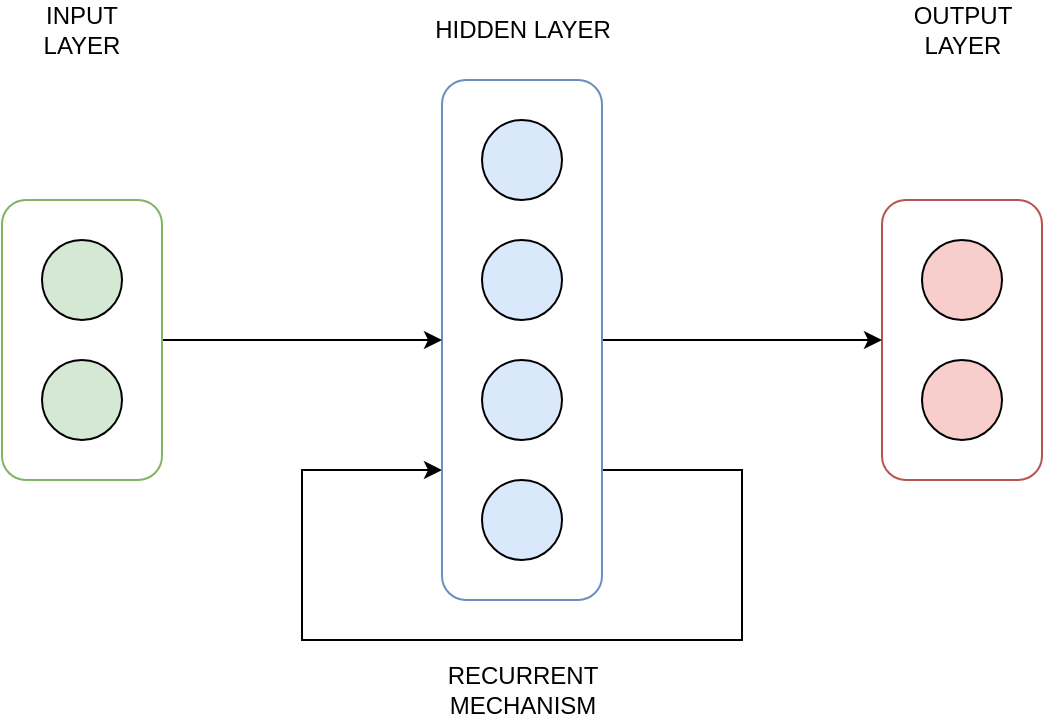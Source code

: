 <mxfile version="16.5.2" type="device"><diagram id="3gE9OiraH21GJK8z_dfZ" name="Page-1"><mxGraphModel dx="1038" dy="513" grid="1" gridSize="10" guides="1" tooltips="1" connect="1" arrows="1" fold="1" page="1" pageScale="1" pageWidth="827" pageHeight="1169" math="0" shadow="0"><root><mxCell id="0"/><mxCell id="1" parent="0"/><mxCell id="aHfuixcdsUa5UXl1CN28-52" value="" style="rounded=1;whiteSpace=wrap;html=1;fillColor=none;strokeColor=#b85450;" vertex="1" parent="1"><mxGeometry x="560" y="160" width="80" height="140" as="geometry"/></mxCell><mxCell id="aHfuixcdsUa5UXl1CN28-61" style="edgeStyle=none;rounded=0;orthogonalLoop=1;jettySize=auto;html=1;entryX=0;entryY=0.5;entryDx=0;entryDy=0;endArrow=classic;endFill=1;" edge="1" parent="1" source="aHfuixcdsUa5UXl1CN28-50" target="aHfuixcdsUa5UXl1CN28-52"><mxGeometry relative="1" as="geometry"/></mxCell><mxCell id="aHfuixcdsUa5UXl1CN28-64" style="edgeStyle=none;rounded=0;orthogonalLoop=1;jettySize=auto;html=1;endArrow=classic;endFill=1;exitX=1;exitY=0.75;exitDx=0;exitDy=0;entryX=0;entryY=0.75;entryDx=0;entryDy=0;" edge="1" parent="1" source="aHfuixcdsUa5UXl1CN28-50" target="aHfuixcdsUa5UXl1CN28-50"><mxGeometry relative="1" as="geometry"><mxPoint x="270" y="240" as="targetPoint"/><Array as="points"><mxPoint x="490" y="295"/><mxPoint x="490" y="380"/><mxPoint x="270" y="380"/><mxPoint x="270" y="295"/></Array></mxGeometry></mxCell><mxCell id="aHfuixcdsUa5UXl1CN28-50" value="" style="rounded=1;whiteSpace=wrap;html=1;fillColor=none;strokeColor=#6c8ebf;" vertex="1" parent="1"><mxGeometry x="340" y="100" width="80" height="260" as="geometry"/></mxCell><mxCell id="aHfuixcdsUa5UXl1CN28-60" style="edgeStyle=none;rounded=0;orthogonalLoop=1;jettySize=auto;html=1;entryX=0;entryY=0.5;entryDx=0;entryDy=0;endArrow=classic;endFill=1;" edge="1" parent="1" source="aHfuixcdsUa5UXl1CN28-49" target="aHfuixcdsUa5UXl1CN28-50"><mxGeometry relative="1" as="geometry"/></mxCell><mxCell id="aHfuixcdsUa5UXl1CN28-49" value="" style="rounded=1;whiteSpace=wrap;html=1;fillColor=none;strokeColor=#82b366;" vertex="1" parent="1"><mxGeometry x="120" y="160" width="80" height="140" as="geometry"/></mxCell><mxCell id="aHfuixcdsUa5UXl1CN28-1" value="" style="ellipse;whiteSpace=wrap;html=1;aspect=fixed;fillColor=#d5e8d4;strokeColor=#000000;" vertex="1" parent="1"><mxGeometry x="140" y="180" width="40" height="40" as="geometry"/></mxCell><mxCell id="aHfuixcdsUa5UXl1CN28-6" value="" style="ellipse;whiteSpace=wrap;html=1;aspect=fixed;fillColor=#dae8fc;strokeColor=#000000;" vertex="1" parent="1"><mxGeometry x="360" y="180" width="40" height="40" as="geometry"/></mxCell><mxCell id="aHfuixcdsUa5UXl1CN28-10" value="" style="ellipse;whiteSpace=wrap;html=1;aspect=fixed;fillColor=#f8cecc;strokeColor=#000000;" vertex="1" parent="1"><mxGeometry x="580" y="180" width="40" height="40" as="geometry"/></mxCell><mxCell id="aHfuixcdsUa5UXl1CN28-12" value="" style="ellipse;whiteSpace=wrap;html=1;aspect=fixed;fillColor=#d5e8d4;strokeColor=#000000;" vertex="1" parent="1"><mxGeometry x="140" y="240" width="40" height="40" as="geometry"/></mxCell><mxCell id="aHfuixcdsUa5UXl1CN28-14" value="" style="ellipse;whiteSpace=wrap;html=1;aspect=fixed;fillColor=#dae8fc;strokeColor=#000000;" vertex="1" parent="1"><mxGeometry x="360" y="240" width="40" height="40" as="geometry"/></mxCell><mxCell id="aHfuixcdsUa5UXl1CN28-17" value="" style="ellipse;whiteSpace=wrap;html=1;aspect=fixed;fillColor=#f8cecc;strokeColor=#000000;" vertex="1" parent="1"><mxGeometry x="580" y="240" width="40" height="40" as="geometry"/></mxCell><mxCell id="aHfuixcdsUa5UXl1CN28-53" value="INPUT LAYER" style="text;html=1;strokeColor=none;fillColor=none;align=center;verticalAlign=middle;whiteSpace=wrap;rounded=0;" vertex="1" parent="1"><mxGeometry x="125" y="60" width="70" height="30" as="geometry"/></mxCell><mxCell id="aHfuixcdsUa5UXl1CN28-54" value="HIDDEN LAYER" style="text;html=1;strokeColor=none;fillColor=none;align=center;verticalAlign=middle;whiteSpace=wrap;rounded=0;" vertex="1" parent="1"><mxGeometry x="332.5" y="60" width="95" height="30" as="geometry"/></mxCell><mxCell id="aHfuixcdsUa5UXl1CN28-56" value="OUTPUT LAYER" style="text;html=1;strokeColor=none;fillColor=none;align=center;verticalAlign=middle;whiteSpace=wrap;rounded=0;" vertex="1" parent="1"><mxGeometry x="562.5" y="60" width="75" height="30" as="geometry"/></mxCell><mxCell id="aHfuixcdsUa5UXl1CN28-62" value="" style="ellipse;whiteSpace=wrap;html=1;aspect=fixed;fillColor=#dae8fc;strokeColor=#000000;" vertex="1" parent="1"><mxGeometry x="360" y="120" width="40" height="40" as="geometry"/></mxCell><mxCell id="aHfuixcdsUa5UXl1CN28-63" value="" style="ellipse;whiteSpace=wrap;html=1;aspect=fixed;fillColor=#dae8fc;strokeColor=#000000;" vertex="1" parent="1"><mxGeometry x="360" y="300" width="40" height="40" as="geometry"/></mxCell><mxCell id="aHfuixcdsUa5UXl1CN28-65" value="RECURRENT MECHANISM" style="text;html=1;strokeColor=none;fillColor=none;align=center;verticalAlign=middle;whiteSpace=wrap;rounded=0;" vertex="1" parent="1"><mxGeometry x="332.5" y="390" width="95" height="30" as="geometry"/></mxCell></root></mxGraphModel></diagram></mxfile>